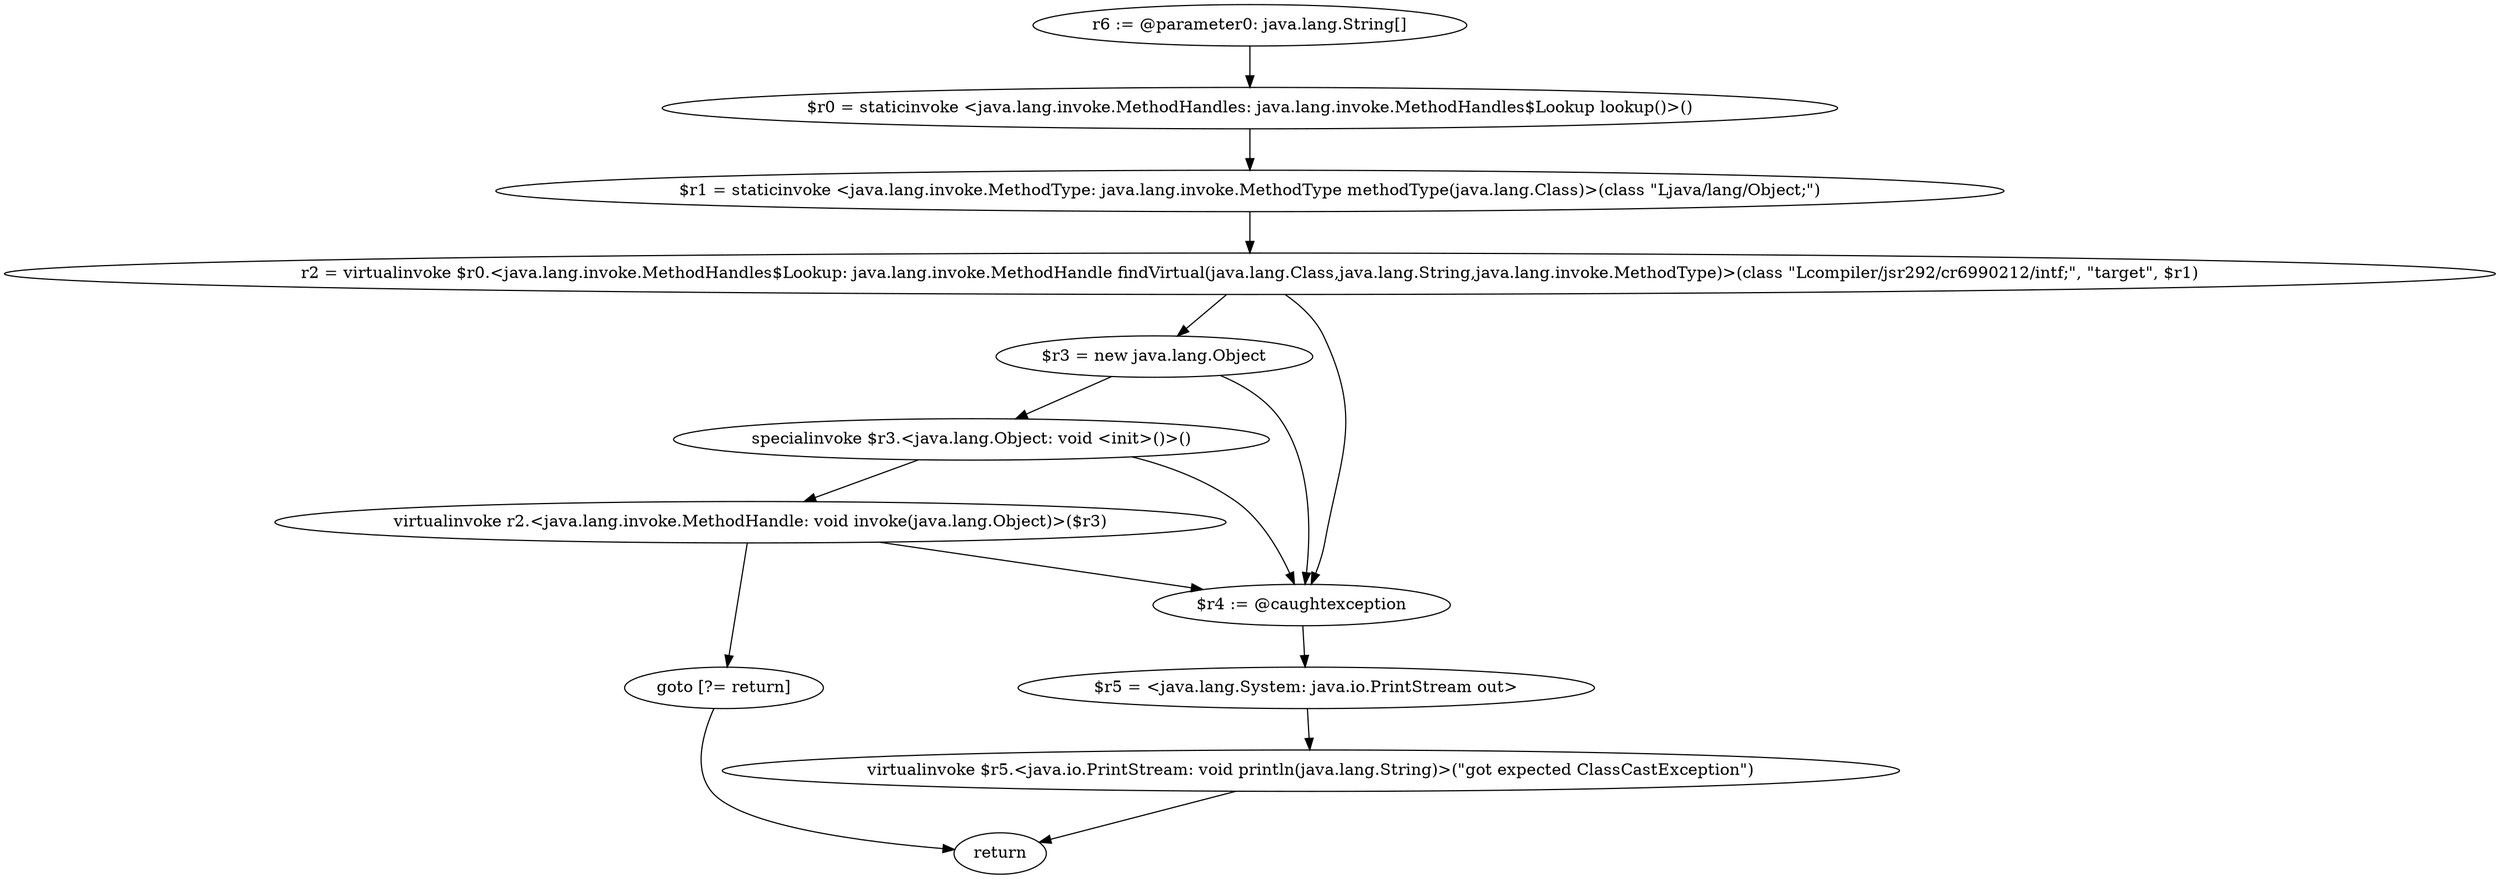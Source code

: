 digraph "unitGraph" {
    "r6 := @parameter0: java.lang.String[]"
    "$r0 = staticinvoke <java.lang.invoke.MethodHandles: java.lang.invoke.MethodHandles$Lookup lookup()>()"
    "$r1 = staticinvoke <java.lang.invoke.MethodType: java.lang.invoke.MethodType methodType(java.lang.Class)>(class \"Ljava/lang/Object;\")"
    "r2 = virtualinvoke $r0.<java.lang.invoke.MethodHandles$Lookup: java.lang.invoke.MethodHandle findVirtual(java.lang.Class,java.lang.String,java.lang.invoke.MethodType)>(class \"Lcompiler/jsr292/cr6990212/intf;\", \"target\", $r1)"
    "$r3 = new java.lang.Object"
    "specialinvoke $r3.<java.lang.Object: void <init>()>()"
    "virtualinvoke r2.<java.lang.invoke.MethodHandle: void invoke(java.lang.Object)>($r3)"
    "goto [?= return]"
    "$r4 := @caughtexception"
    "$r5 = <java.lang.System: java.io.PrintStream out>"
    "virtualinvoke $r5.<java.io.PrintStream: void println(java.lang.String)>(\"got expected ClassCastException\")"
    "return"
    "r6 := @parameter0: java.lang.String[]"->"$r0 = staticinvoke <java.lang.invoke.MethodHandles: java.lang.invoke.MethodHandles$Lookup lookup()>()";
    "$r0 = staticinvoke <java.lang.invoke.MethodHandles: java.lang.invoke.MethodHandles$Lookup lookup()>()"->"$r1 = staticinvoke <java.lang.invoke.MethodType: java.lang.invoke.MethodType methodType(java.lang.Class)>(class \"Ljava/lang/Object;\")";
    "$r1 = staticinvoke <java.lang.invoke.MethodType: java.lang.invoke.MethodType methodType(java.lang.Class)>(class \"Ljava/lang/Object;\")"->"r2 = virtualinvoke $r0.<java.lang.invoke.MethodHandles$Lookup: java.lang.invoke.MethodHandle findVirtual(java.lang.Class,java.lang.String,java.lang.invoke.MethodType)>(class \"Lcompiler/jsr292/cr6990212/intf;\", \"target\", $r1)";
    "r2 = virtualinvoke $r0.<java.lang.invoke.MethodHandles$Lookup: java.lang.invoke.MethodHandle findVirtual(java.lang.Class,java.lang.String,java.lang.invoke.MethodType)>(class \"Lcompiler/jsr292/cr6990212/intf;\", \"target\", $r1)"->"$r3 = new java.lang.Object";
    "r2 = virtualinvoke $r0.<java.lang.invoke.MethodHandles$Lookup: java.lang.invoke.MethodHandle findVirtual(java.lang.Class,java.lang.String,java.lang.invoke.MethodType)>(class \"Lcompiler/jsr292/cr6990212/intf;\", \"target\", $r1)"->"$r4 := @caughtexception";
    "$r3 = new java.lang.Object"->"specialinvoke $r3.<java.lang.Object: void <init>()>()";
    "$r3 = new java.lang.Object"->"$r4 := @caughtexception";
    "specialinvoke $r3.<java.lang.Object: void <init>()>()"->"virtualinvoke r2.<java.lang.invoke.MethodHandle: void invoke(java.lang.Object)>($r3)";
    "specialinvoke $r3.<java.lang.Object: void <init>()>()"->"$r4 := @caughtexception";
    "virtualinvoke r2.<java.lang.invoke.MethodHandle: void invoke(java.lang.Object)>($r3)"->"goto [?= return]";
    "virtualinvoke r2.<java.lang.invoke.MethodHandle: void invoke(java.lang.Object)>($r3)"->"$r4 := @caughtexception";
    "goto [?= return]"->"return";
    "$r4 := @caughtexception"->"$r5 = <java.lang.System: java.io.PrintStream out>";
    "$r5 = <java.lang.System: java.io.PrintStream out>"->"virtualinvoke $r5.<java.io.PrintStream: void println(java.lang.String)>(\"got expected ClassCastException\")";
    "virtualinvoke $r5.<java.io.PrintStream: void println(java.lang.String)>(\"got expected ClassCastException\")"->"return";
}
